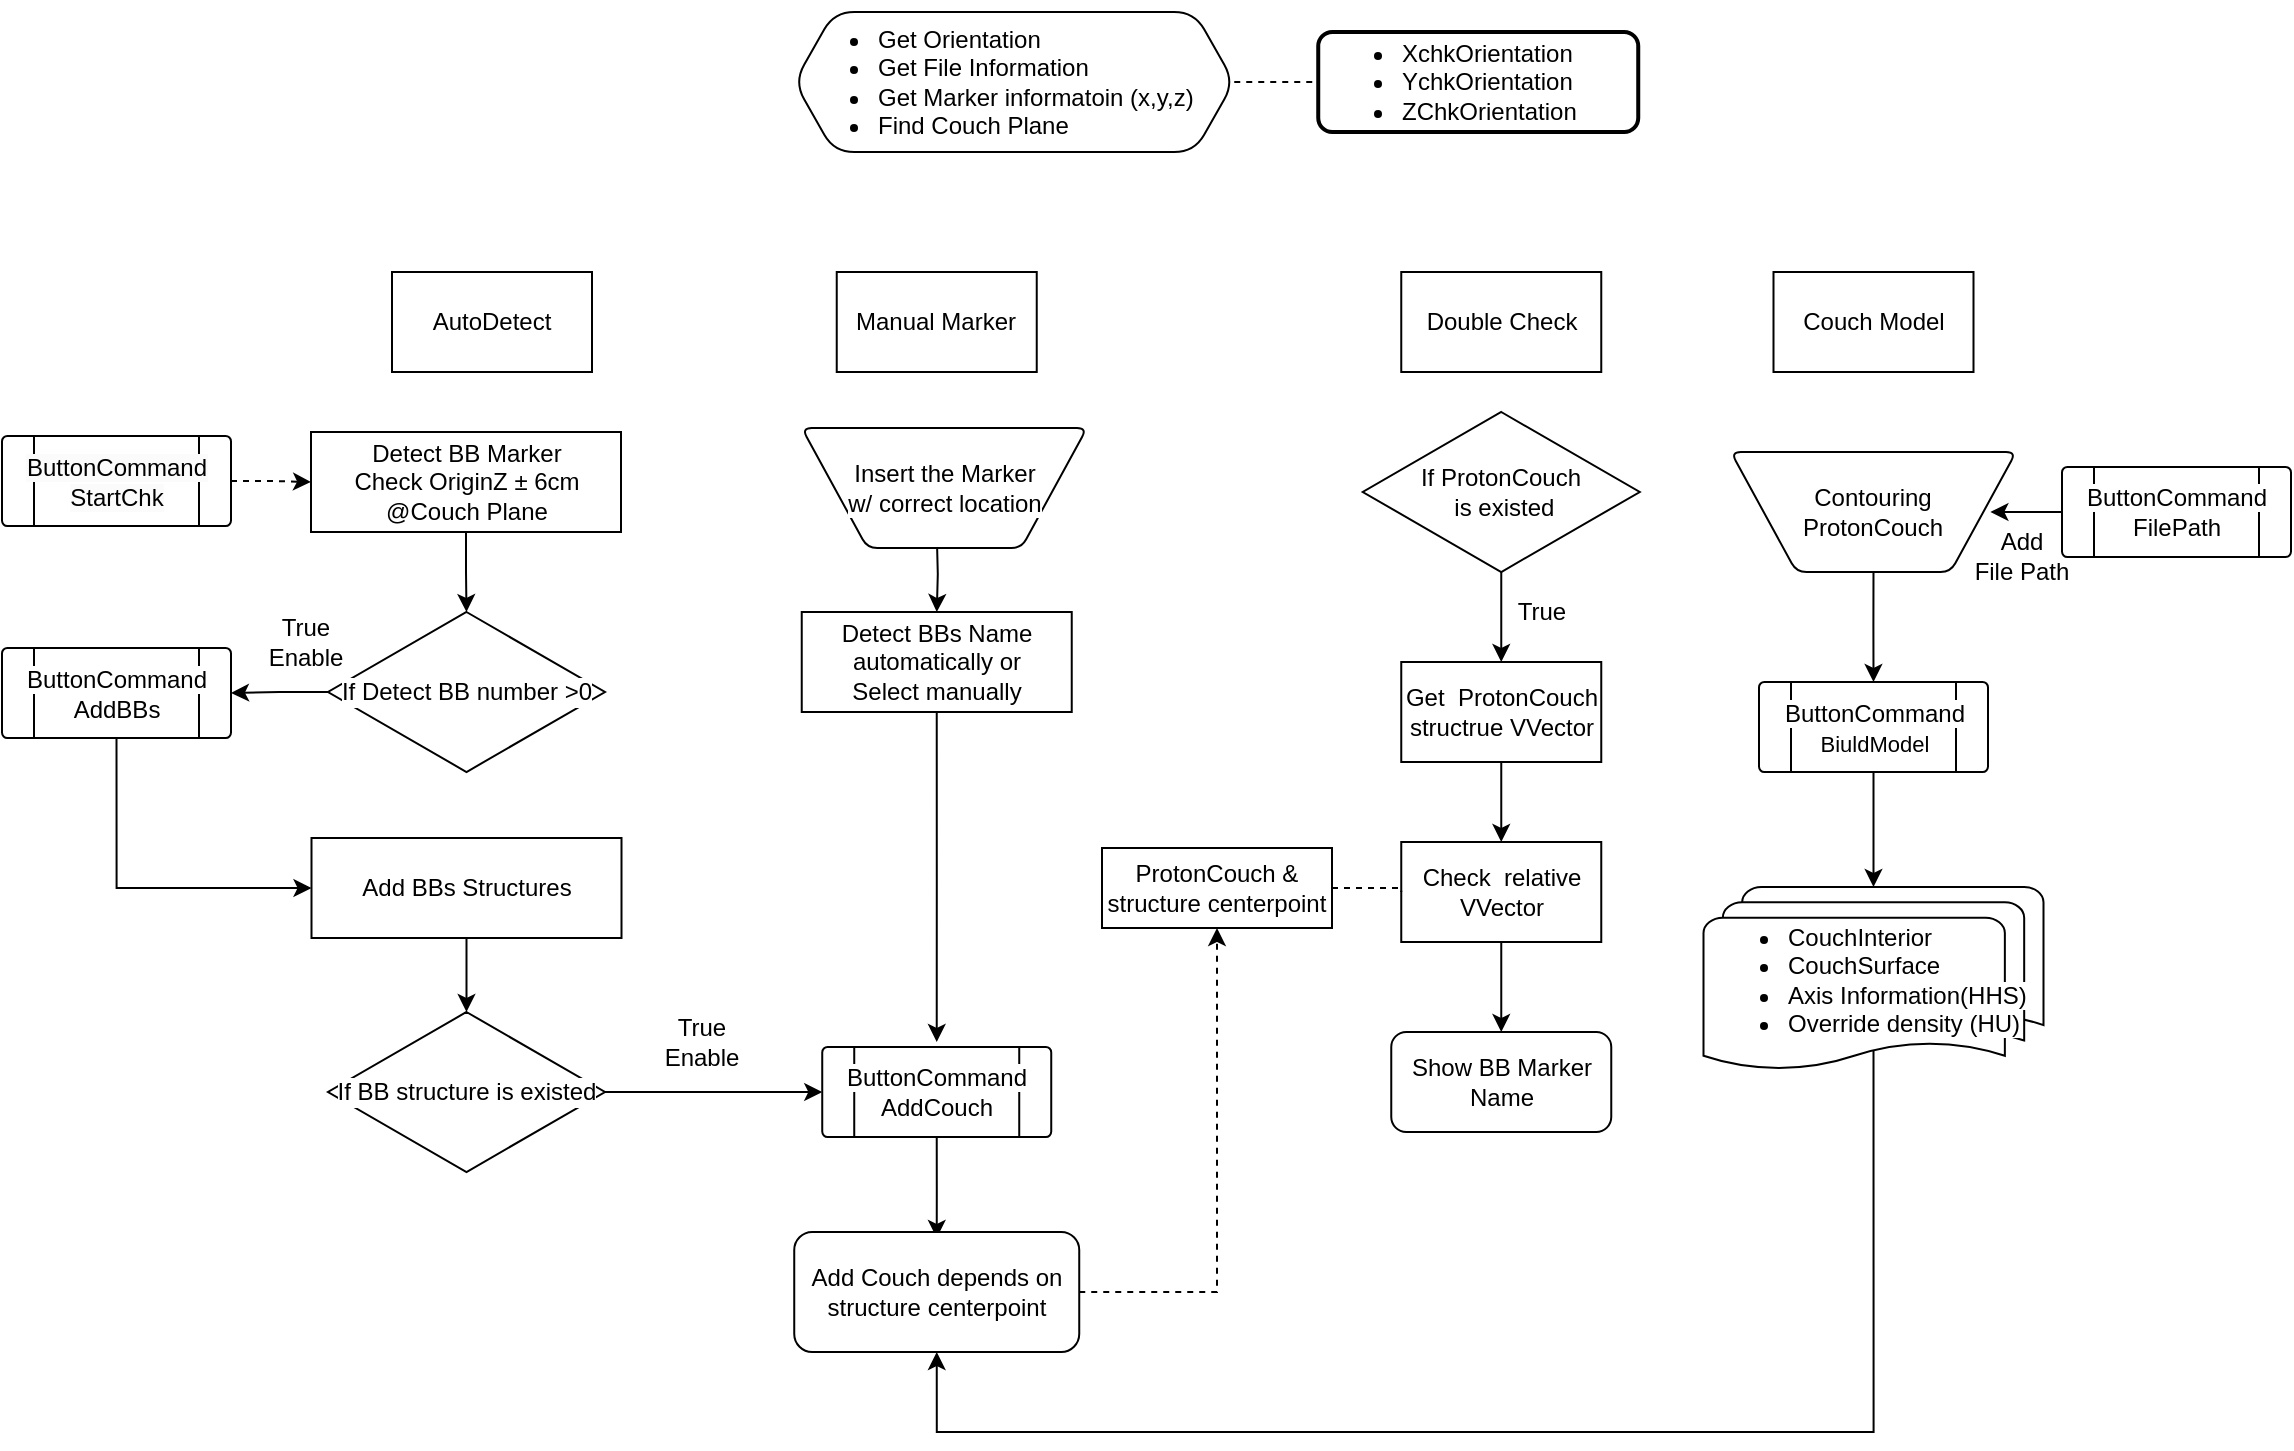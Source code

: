 <mxfile version="21.3.6" type="github">
  <diagram name="第 1 页" id="3PoZT99JLvgC_yYh0iIf">
    <mxGraphModel dx="1049" dy="1676" grid="1" gridSize="10" guides="1" tooltips="1" connect="1" arrows="1" fold="1" page="1" pageScale="1" pageWidth="1169" pageHeight="827" math="0" shadow="0">
      <root>
        <mxCell id="0" />
        <mxCell id="1" parent="0" />
        <mxCell id="L71xMRWu8lyQpmZ8tHU4-3" style="edgeStyle=orthogonalEdgeStyle;rounded=0;orthogonalLoop=1;jettySize=auto;html=1;exitX=1;exitY=0.5;exitDx=0;exitDy=0;endArrow=none;endFill=0;dashed=1;" parent="1" source="UUtNP9MRQaCTh92hcmn--1" edge="1">
          <mxGeometry relative="1" as="geometry">
            <mxPoint x="668.12" y="85" as="targetPoint" />
          </mxGeometry>
        </mxCell>
        <mxCell id="UUtNP9MRQaCTh92hcmn--1" value="&lt;ul&gt;&lt;li&gt;Get Orientation&lt;/li&gt;&lt;li style=&quot;border-color: var(--border-color);&quot;&gt;Get File Information&lt;/li&gt;&lt;li style=&quot;border-color: var(--border-color);&quot;&gt;Get Marker informatoin (x,y,z)&lt;/li&gt;&lt;li&gt;Find Couch Plane&lt;/li&gt;&lt;/ul&gt;" style="shape=hexagon;perimeter=hexagonPerimeter2;whiteSpace=wrap;html=1;fixedSize=1;rounded=1;align=left;" parent="1" vertex="1">
          <mxGeometry x="406.12" y="50" width="220" height="70" as="geometry" />
        </mxCell>
        <mxCell id="UUtNP9MRQaCTh92hcmn--2" value="AutoDetect" style="rounded=0;whiteSpace=wrap;html=1;" parent="1" vertex="1">
          <mxGeometry x="205" y="180" width="100" height="50" as="geometry" />
        </mxCell>
        <mxCell id="UUtNP9MRQaCTh92hcmn--3" value="Manual Marker" style="rounded=0;whiteSpace=wrap;html=1;" parent="1" vertex="1">
          <mxGeometry x="427.37" y="180" width="100" height="50" as="geometry" />
        </mxCell>
        <mxCell id="UUtNP9MRQaCTh92hcmn--4" value="Double Check" style="rounded=0;whiteSpace=wrap;html=1;" parent="1" vertex="1">
          <mxGeometry x="709.63" y="180" width="100" height="50" as="geometry" />
        </mxCell>
        <mxCell id="UUtNP9MRQaCTh92hcmn--5" value="Couch Model" style="rounded=0;whiteSpace=wrap;html=1;" parent="1" vertex="1">
          <mxGeometry x="895.75" y="180" width="100" height="50" as="geometry" />
        </mxCell>
        <mxCell id="L71xMRWu8lyQpmZ8tHU4-6" style="edgeStyle=orthogonalEdgeStyle;rounded=0;orthogonalLoop=1;jettySize=auto;html=1;exitX=1;exitY=0.5;exitDx=0;exitDy=0;entryX=0;entryY=0.5;entryDx=0;entryDy=0;dashed=1;" parent="1" source="DlJTijxT4euHkg5b0cn0-157" target="L71xMRWu8lyQpmZ8tHU4-5" edge="1">
          <mxGeometry relative="1" as="geometry">
            <mxPoint x="142" y="285" as="sourcePoint" />
          </mxGeometry>
        </mxCell>
        <mxCell id="L71xMRWu8lyQpmZ8tHU4-4" value="&lt;ul&gt;&lt;li&gt;XchkOrientation&lt;/li&gt;&lt;li&gt;YchkOrientation&lt;/li&gt;&lt;li&gt;ZChkOrientation&lt;/li&gt;&lt;/ul&gt;" style="rounded=1;whiteSpace=wrap;html=1;absoluteArcSize=1;arcSize=14;strokeWidth=2;align=left;" parent="1" vertex="1">
          <mxGeometry x="668.12" y="60" width="160" height="50" as="geometry" />
        </mxCell>
        <mxCell id="L71xMRWu8lyQpmZ8tHU4-14" style="edgeStyle=orthogonalEdgeStyle;rounded=0;orthogonalLoop=1;jettySize=auto;html=1;exitX=0.5;exitY=1;exitDx=0;exitDy=0;entryX=0.5;entryY=0;entryDx=0;entryDy=0;entryPerimeter=0;" parent="1" source="L71xMRWu8lyQpmZ8tHU4-5" target="L71xMRWu8lyQpmZ8tHU4-8" edge="1">
          <mxGeometry relative="1" as="geometry" />
        </mxCell>
        <mxCell id="L71xMRWu8lyQpmZ8tHU4-5" value="Detect BB Marker&lt;br&gt;Check OriginZ&amp;nbsp;± 6cm &lt;br&gt;@Couch Plane" style="rounded=0;whiteSpace=wrap;html=1;" parent="1" vertex="1">
          <mxGeometry x="164.5" y="260" width="155" height="50" as="geometry" />
        </mxCell>
        <mxCell id="L71xMRWu8lyQpmZ8tHU4-28" style="edgeStyle=orthogonalEdgeStyle;rounded=0;orthogonalLoop=1;jettySize=auto;html=1;exitX=0.5;exitY=1;exitDx=0;exitDy=0;entryX=0.5;entryY=0;entryDx=0;entryDy=0;entryPerimeter=0;" parent="1" source="L71xMRWu8lyQpmZ8tHU4-7" target="L71xMRWu8lyQpmZ8tHU4-23" edge="1">
          <mxGeometry relative="1" as="geometry" />
        </mxCell>
        <mxCell id="L71xMRWu8lyQpmZ8tHU4-7" value="Add BBs Structures" style="rounded=0;whiteSpace=wrap;html=1;" parent="1" vertex="1">
          <mxGeometry x="164.75" y="463" width="155" height="50" as="geometry" />
        </mxCell>
        <mxCell id="L71xMRWu8lyQpmZ8tHU4-10" style="edgeStyle=orthogonalEdgeStyle;rounded=0;orthogonalLoop=1;jettySize=auto;html=1;exitX=0;exitY=0.5;exitDx=0;exitDy=0;exitPerimeter=0;entryX=1;entryY=0.5;entryDx=0;entryDy=0;" parent="1" source="L71xMRWu8lyQpmZ8tHU4-8" target="DlJTijxT4euHkg5b0cn0-158" edge="1">
          <mxGeometry relative="1" as="geometry">
            <mxPoint x="142" y="390" as="targetPoint" />
          </mxGeometry>
        </mxCell>
        <mxCell id="L71xMRWu8lyQpmZ8tHU4-8" value="If Detect BB number &amp;gt;0" style="strokeWidth=1;html=1;shape=mxgraph.flowchart.decision;whiteSpace=wrap;labelBackgroundColor=#FFFFFF;" parent="1" vertex="1">
          <mxGeometry x="173" y="350" width="138.5" height="80" as="geometry" />
        </mxCell>
        <mxCell id="L71xMRWu8lyQpmZ8tHU4-17" style="edgeStyle=orthogonalEdgeStyle;rounded=0;orthogonalLoop=1;jettySize=auto;html=1;exitX=0.5;exitY=1;exitDx=0;exitDy=0;entryX=0;entryY=0.5;entryDx=0;entryDy=0;" parent="1" source="DlJTijxT4euHkg5b0cn0-158" target="L71xMRWu8lyQpmZ8tHU4-7" edge="1">
          <mxGeometry relative="1" as="geometry">
            <mxPoint x="74.5" y="415" as="sourcePoint" />
          </mxGeometry>
        </mxCell>
        <mxCell id="L71xMRWu8lyQpmZ8tHU4-12" value="True&lt;br&gt;Enable" style="text;html=1;strokeColor=none;fillColor=none;align=center;verticalAlign=middle;whiteSpace=wrap;rounded=0;" parent="1" vertex="1">
          <mxGeometry x="132" y="350" width="60" height="30" as="geometry" />
        </mxCell>
        <mxCell id="L71xMRWu8lyQpmZ8tHU4-22" style="edgeStyle=orthogonalEdgeStyle;rounded=0;orthogonalLoop=1;jettySize=auto;html=1;exitX=1;exitY=0.5;exitDx=0;exitDy=0;exitPerimeter=0;entryX=0;entryY=0.5;entryDx=0;entryDy=0;" parent="1" source="L71xMRWu8lyQpmZ8tHU4-23" target="DlJTijxT4euHkg5b0cn0-159" edge="1">
          <mxGeometry relative="1" as="geometry">
            <mxPoint x="409.87" y="590" as="targetPoint" />
          </mxGeometry>
        </mxCell>
        <mxCell id="L71xMRWu8lyQpmZ8tHU4-23" value="If BB structure is existed" style="strokeWidth=1;html=1;shape=mxgraph.flowchart.decision;whiteSpace=wrap;labelBackgroundColor=#FFFFFF;" parent="1" vertex="1">
          <mxGeometry x="173" y="550" width="138.5" height="80" as="geometry" />
        </mxCell>
        <mxCell id="L71xMRWu8lyQpmZ8tHU4-24" style="edgeStyle=orthogonalEdgeStyle;rounded=0;orthogonalLoop=1;jettySize=auto;html=1;exitX=0.5;exitY=1;exitDx=0;exitDy=0;entryX=0.5;entryY=0;entryDx=0;entryDy=0;" parent="1" source="DlJTijxT4euHkg5b0cn0-159" edge="1">
          <mxGeometry relative="1" as="geometry">
            <mxPoint x="477.37" y="615" as="sourcePoint" />
            <mxPoint x="477.37" y="663" as="targetPoint" />
          </mxGeometry>
        </mxCell>
        <mxCell id="L71xMRWu8lyQpmZ8tHU4-27" value="True&lt;br&gt;Enable" style="text;html=1;strokeColor=none;fillColor=none;align=center;verticalAlign=middle;whiteSpace=wrap;rounded=0;" parent="1" vertex="1">
          <mxGeometry x="330" y="550" width="60" height="30" as="geometry" />
        </mxCell>
        <mxCell id="DlJTijxT4euHkg5b0cn0-4" style="edgeStyle=orthogonalEdgeStyle;rounded=0;orthogonalLoop=1;jettySize=auto;html=1;exitX=0.5;exitY=1;exitDx=0;exitDy=0;" edge="1" parent="1" target="DlJTijxT4euHkg5b0cn0-3">
          <mxGeometry relative="1" as="geometry">
            <mxPoint x="477.37" y="310" as="sourcePoint" />
          </mxGeometry>
        </mxCell>
        <mxCell id="DlJTijxT4euHkg5b0cn0-6" style="edgeStyle=orthogonalEdgeStyle;rounded=0;orthogonalLoop=1;jettySize=auto;html=1;exitX=0.5;exitY=1;exitDx=0;exitDy=0;" edge="1" parent="1" source="DlJTijxT4euHkg5b0cn0-3">
          <mxGeometry relative="1" as="geometry">
            <mxPoint x="477.37" y="565" as="targetPoint" />
          </mxGeometry>
        </mxCell>
        <mxCell id="DlJTijxT4euHkg5b0cn0-3" value="Detect BBs Name automatically or&lt;br&gt;Select manually" style="rounded=0;whiteSpace=wrap;html=1;" vertex="1" parent="1">
          <mxGeometry x="409.87" y="350" width="135" height="50" as="geometry" />
        </mxCell>
        <mxCell id="DlJTijxT4euHkg5b0cn0-151" style="edgeStyle=orthogonalEdgeStyle;rounded=0;orthogonalLoop=1;jettySize=auto;html=1;exitX=0.5;exitY=1;exitDx=0;exitDy=0;entryX=0.5;entryY=0;entryDx=0;entryDy=0;" edge="1" parent="1" source="DlJTijxT4euHkg5b0cn0-8" target="DlJTijxT4euHkg5b0cn0-10">
          <mxGeometry relative="1" as="geometry" />
        </mxCell>
        <mxCell id="DlJTijxT4euHkg5b0cn0-8" value="Get&amp;nbsp; ProtonCouch structrue VVector" style="rounded=0;whiteSpace=wrap;html=1;" vertex="1" parent="1">
          <mxGeometry x="709.63" y="375" width="100" height="50" as="geometry" />
        </mxCell>
        <mxCell id="DlJTijxT4euHkg5b0cn0-149" style="edgeStyle=orthogonalEdgeStyle;rounded=0;orthogonalLoop=1;jettySize=auto;html=1;exitX=0.5;exitY=1;exitDx=0;exitDy=0;exitPerimeter=0;entryX=0.5;entryY=0;entryDx=0;entryDy=0;" edge="1" parent="1" source="DlJTijxT4euHkg5b0cn0-9" target="DlJTijxT4euHkg5b0cn0-8">
          <mxGeometry relative="1" as="geometry" />
        </mxCell>
        <mxCell id="DlJTijxT4euHkg5b0cn0-9" value="If ProtonCouch&lt;br&gt;&amp;nbsp;is existed" style="strokeWidth=1;html=1;shape=mxgraph.flowchart.decision;whiteSpace=wrap;labelBackgroundColor=#FFFFFF;" vertex="1" parent="1">
          <mxGeometry x="690.38" y="250" width="138.5" height="80" as="geometry" />
        </mxCell>
        <mxCell id="DlJTijxT4euHkg5b0cn0-152" style="edgeStyle=orthogonalEdgeStyle;rounded=0;orthogonalLoop=1;jettySize=auto;html=1;exitX=0.5;exitY=1;exitDx=0;exitDy=0;entryX=0.5;entryY=0;entryDx=0;entryDy=0;" edge="1" parent="1" source="DlJTijxT4euHkg5b0cn0-10" target="DlJTijxT4euHkg5b0cn0-12">
          <mxGeometry relative="1" as="geometry" />
        </mxCell>
        <mxCell id="DlJTijxT4euHkg5b0cn0-10" value="Check&amp;nbsp; relative VVector" style="rounded=0;whiteSpace=wrap;html=1;" vertex="1" parent="1">
          <mxGeometry x="709.63" y="465" width="100" height="50" as="geometry" />
        </mxCell>
        <mxCell id="DlJTijxT4euHkg5b0cn0-143" style="edgeStyle=orthogonalEdgeStyle;rounded=0;orthogonalLoop=1;jettySize=auto;html=1;exitX=1;exitY=0.5;exitDx=0;exitDy=0;entryX=0.5;entryY=1;entryDx=0;entryDy=0;dashed=1;" edge="1" parent="1" source="DlJTijxT4euHkg5b0cn0-11" target="DlJTijxT4euHkg5b0cn0-141">
          <mxGeometry relative="1" as="geometry" />
        </mxCell>
        <mxCell id="DlJTijxT4euHkg5b0cn0-11" value="Add Couch depends on&lt;br style=&quot;border-color: var(--border-color);&quot;&gt;structure centerpoint" style="rounded=1;whiteSpace=wrap;html=1;" vertex="1" parent="1">
          <mxGeometry x="406.12" y="660" width="142.5" height="60" as="geometry" />
        </mxCell>
        <mxCell id="DlJTijxT4euHkg5b0cn0-12" value="Show BB Marker Name&lt;br&gt;" style="rounded=1;whiteSpace=wrap;html=1;" vertex="1" parent="1">
          <mxGeometry x="704.63" y="560" width="110" height="50" as="geometry" />
        </mxCell>
        <mxCell id="DlJTijxT4euHkg5b0cn0-148" style="edgeStyle=orthogonalEdgeStyle;rounded=0;orthogonalLoop=1;jettySize=auto;html=1;exitX=1;exitY=0.5;exitDx=0;exitDy=0;entryX=0;entryY=0.5;entryDx=0;entryDy=0;endArrow=none;endFill=0;dashed=1;" edge="1" parent="1" source="DlJTijxT4euHkg5b0cn0-141" target="DlJTijxT4euHkg5b0cn0-10">
          <mxGeometry relative="1" as="geometry" />
        </mxCell>
        <mxCell id="DlJTijxT4euHkg5b0cn0-141" value="ProtonCouch &amp;amp; structure centerpoint" style="rounded=0;whiteSpace=wrap;html=1;" vertex="1" parent="1">
          <mxGeometry x="560" y="468" width="115" height="40" as="geometry" />
        </mxCell>
        <mxCell id="DlJTijxT4euHkg5b0cn0-150" value="True" style="text;html=1;strokeColor=none;fillColor=none;align=center;verticalAlign=middle;whiteSpace=wrap;rounded=0;" vertex="1" parent="1">
          <mxGeometry x="749.63" y="335" width="60" height="30" as="geometry" />
        </mxCell>
        <mxCell id="DlJTijxT4euHkg5b0cn0-154" value="&lt;span style=&quot;background-color: rgb(255, 255, 255);&quot;&gt;Insert the Marker&lt;br style=&quot;border-color: var(--border-color);&quot;&gt;w/ correct location&lt;/span&gt;" style="verticalLabelPosition=middle;verticalAlign=middle;html=1;shape=trapezoid;perimeter=trapezoidPerimeter;whiteSpace=wrap;size=0.23;arcSize=10;flipV=1;labelPosition=center;align=center;rounded=1;" vertex="1" parent="1">
          <mxGeometry x="409.87" y="258" width="142.63" height="60" as="geometry" />
        </mxCell>
        <mxCell id="DlJTijxT4euHkg5b0cn0-157" value="&lt;div style=&quot;&quot;&gt;&lt;/div&gt;&lt;span style=&quot;border-color: var(--border-color); color: rgb(0, 0, 0); font-family: Helvetica; font-size: 12px; font-style: normal; font-variant-ligatures: normal; font-variant-caps: normal; font-weight: 400; letter-spacing: normal; orphans: 2; text-align: center; text-indent: 0px; text-transform: none; widows: 2; word-spacing: 0px; -webkit-text-stroke-width: 0px; text-decoration-thickness: initial; text-decoration-style: initial; text-decoration-color: initial; background-color: rgb(251, 251, 251); float: none; display: inline !important;&quot;&gt;ButtonCommand&lt;/span&gt;&lt;br style=&quot;border-color: var(--border-color); color: rgb(0, 0, 0); font-family: Helvetica; font-size: 12px; font-style: normal; font-variant-ligatures: normal; font-variant-caps: normal; font-weight: 400; letter-spacing: normal; orphans: 2; text-align: center; text-indent: 0px; text-transform: none; widows: 2; word-spacing: 0px; -webkit-text-stroke-width: 0px; text-decoration-thickness: initial; text-decoration-style: initial; text-decoration-color: initial; background-color: rgb(251, 251, 251);&quot;&gt;&lt;span style=&quot;border-color: var(--border-color); color: rgb(0, 0, 0); font-family: Helvetica; font-size: 12px; font-style: normal; font-variant-ligatures: normal; font-variant-caps: normal; font-weight: 400; letter-spacing: normal; orphans: 2; text-align: center; text-indent: 0px; text-transform: none; widows: 2; word-spacing: 0px; -webkit-text-stroke-width: 0px; text-decoration-thickness: initial; text-decoration-style: initial; text-decoration-color: initial; background-color: rgb(251, 251, 251); float: none; display: inline !important;&quot;&gt;StartChk&lt;/span&gt;" style="verticalLabelPosition=middle;verticalAlign=middle;html=1;shape=process;whiteSpace=wrap;rounded=1;size=0.14;arcSize=6;horizontal=1;labelPosition=center;align=center;" vertex="1" parent="1">
          <mxGeometry x="10" y="262" width="114.5" height="45" as="geometry" />
        </mxCell>
        <mxCell id="DlJTijxT4euHkg5b0cn0-158" value="&lt;div style=&quot;&quot;&gt;&lt;/div&gt;&lt;span style=&quot;background-color: rgb(255, 255, 255);&quot;&gt;ButtonCommand&lt;br style=&quot;border-color: var(--border-color);&quot;&gt;AddBBs&lt;/span&gt;" style="verticalLabelPosition=middle;verticalAlign=middle;html=1;shape=process;whiteSpace=wrap;rounded=1;size=0.14;arcSize=6;horizontal=1;labelPosition=center;align=center;" vertex="1" parent="1">
          <mxGeometry x="10" y="368" width="114.5" height="45" as="geometry" />
        </mxCell>
        <mxCell id="DlJTijxT4euHkg5b0cn0-159" value="&lt;span style=&quot;background-color: rgb(255, 255, 255);&quot;&gt;ButtonCommand&lt;br style=&quot;border-color: var(--border-color);&quot;&gt;AddCouch&lt;/span&gt;&lt;div style=&quot;&quot;&gt;&lt;/div&gt;" style="verticalLabelPosition=middle;verticalAlign=middle;html=1;shape=process;whiteSpace=wrap;rounded=1;size=0.14;arcSize=6;horizontal=1;labelPosition=center;align=center;" vertex="1" parent="1">
          <mxGeometry x="420.12" y="567.5" width="114.5" height="45" as="geometry" />
        </mxCell>
        <mxCell id="DlJTijxT4euHkg5b0cn0-175" style="edgeStyle=orthogonalEdgeStyle;rounded=0;orthogonalLoop=1;jettySize=auto;html=1;exitX=0.5;exitY=0.88;exitDx=0;exitDy=0;exitPerimeter=0;entryX=0.5;entryY=1;entryDx=0;entryDy=0;" edge="1" parent="1" source="DlJTijxT4euHkg5b0cn0-160" target="DlJTijxT4euHkg5b0cn0-11">
          <mxGeometry relative="1" as="geometry">
            <Array as="points">
              <mxPoint x="946" y="760" />
              <mxPoint x="477" y="760" />
            </Array>
          </mxGeometry>
        </mxCell>
        <mxCell id="DlJTijxT4euHkg5b0cn0-160" value="&lt;ul&gt;&lt;li&gt;&lt;span style=&quot;background-color: rgb(255, 255, 255);&quot;&gt;CouchInterior&lt;/span&gt;&lt;/li&gt;&lt;li&gt;&lt;span style=&quot;background-color: rgb(255, 255, 255);&quot;&gt;CouchSurface&lt;/span&gt;&lt;/li&gt;&lt;li&gt;&lt;span style=&quot;background-color: rgb(255, 255, 255);&quot;&gt;Axis Information(HHS)&lt;/span&gt;&lt;/li&gt;&lt;li&gt;&lt;span style=&quot;background-color: rgb(255, 255, 255);&quot;&gt;Override density (HU)&lt;/span&gt;&lt;/li&gt;&lt;/ul&gt;" style="strokeWidth=1;html=1;shape=mxgraph.flowchart.multi-document;whiteSpace=wrap;align=left;" vertex="1" parent="1">
          <mxGeometry x="860.75" y="487.5" width="170" height="92.5" as="geometry" />
        </mxCell>
        <mxCell id="DlJTijxT4euHkg5b0cn0-163" style="edgeStyle=orthogonalEdgeStyle;rounded=0;orthogonalLoop=1;jettySize=auto;html=1;exitX=0;exitY=0.5;exitDx=0;exitDy=0;entryX=0.91;entryY=0.497;entryDx=0;entryDy=0;entryPerimeter=0;" edge="1" parent="1" source="DlJTijxT4euHkg5b0cn0-162" target="DlJTijxT4euHkg5b0cn0-161">
          <mxGeometry relative="1" as="geometry" />
        </mxCell>
        <mxCell id="DlJTijxT4euHkg5b0cn0-162" value="&lt;span style=&quot;background-color: rgb(255, 255, 255);&quot;&gt;ButtonCommand&lt;br style=&quot;border-color: var(--border-color);&quot;&gt;FilePath&lt;/span&gt;&lt;div style=&quot;&quot;&gt;&lt;/div&gt;" style="verticalLabelPosition=middle;verticalAlign=middle;html=1;shape=process;whiteSpace=wrap;rounded=1;size=0.14;arcSize=6;horizontal=1;labelPosition=center;align=center;" vertex="1" parent="1">
          <mxGeometry x="1040" y="277.5" width="114.5" height="45" as="geometry" />
        </mxCell>
        <mxCell id="DlJTijxT4euHkg5b0cn0-173" style="edgeStyle=orthogonalEdgeStyle;rounded=0;orthogonalLoop=1;jettySize=auto;html=1;exitX=0.5;exitY=1;exitDx=0;exitDy=0;entryX=0.5;entryY=0;entryDx=0;entryDy=0;" edge="1" parent="1" source="DlJTijxT4euHkg5b0cn0-161" target="DlJTijxT4euHkg5b0cn0-171">
          <mxGeometry relative="1" as="geometry" />
        </mxCell>
        <mxCell id="DlJTijxT4euHkg5b0cn0-161" value="&lt;span style=&quot;background-color: rgb(255, 255, 255);&quot;&gt;Contouring &lt;br&gt;ProtonCouch&lt;/span&gt;" style="verticalLabelPosition=middle;verticalAlign=middle;html=1;shape=trapezoid;perimeter=trapezoidPerimeter;whiteSpace=wrap;size=0.23;arcSize=10;flipV=1;labelPosition=center;align=center;rounded=1;" vertex="1" parent="1">
          <mxGeometry x="874.43" y="270" width="142.63" height="60" as="geometry" />
        </mxCell>
        <mxCell id="DlJTijxT4euHkg5b0cn0-164" value="Add &lt;br&gt;File Path" style="text;html=1;strokeColor=none;fillColor=none;align=center;verticalAlign=middle;whiteSpace=wrap;rounded=0;" vertex="1" parent="1">
          <mxGeometry x="990" y="307" width="60" height="30" as="geometry" />
        </mxCell>
        <mxCell id="DlJTijxT4euHkg5b0cn0-174" style="edgeStyle=orthogonalEdgeStyle;rounded=0;orthogonalLoop=1;jettySize=auto;html=1;exitX=0.5;exitY=1;exitDx=0;exitDy=0;entryX=0.5;entryY=0;entryDx=0;entryDy=0;entryPerimeter=0;" edge="1" parent="1" source="DlJTijxT4euHkg5b0cn0-171" target="DlJTijxT4euHkg5b0cn0-160">
          <mxGeometry relative="1" as="geometry">
            <mxPoint x="945.736" y="490" as="targetPoint" />
          </mxGeometry>
        </mxCell>
        <mxCell id="DlJTijxT4euHkg5b0cn0-171" value="&lt;span style=&quot;background-color: rgb(255, 255, 255);&quot;&gt;ButtonCommand&lt;br style=&quot;border-color: var(--border-color);&quot;&gt;&lt;span style=&quot;font-size: 11px;&quot;&gt;Biuld&lt;/span&gt;&lt;span style=&quot;font-size: 11px;&quot;&gt;Model&lt;/span&gt;&lt;br&gt;&lt;/span&gt;&lt;div style=&quot;&quot;&gt;&lt;/div&gt;" style="verticalLabelPosition=middle;verticalAlign=middle;html=1;shape=process;whiteSpace=wrap;rounded=1;size=0.14;arcSize=6;horizontal=1;labelPosition=center;align=center;" vertex="1" parent="1">
          <mxGeometry x="888.5" y="385" width="114.5" height="45" as="geometry" />
        </mxCell>
      </root>
    </mxGraphModel>
  </diagram>
</mxfile>
